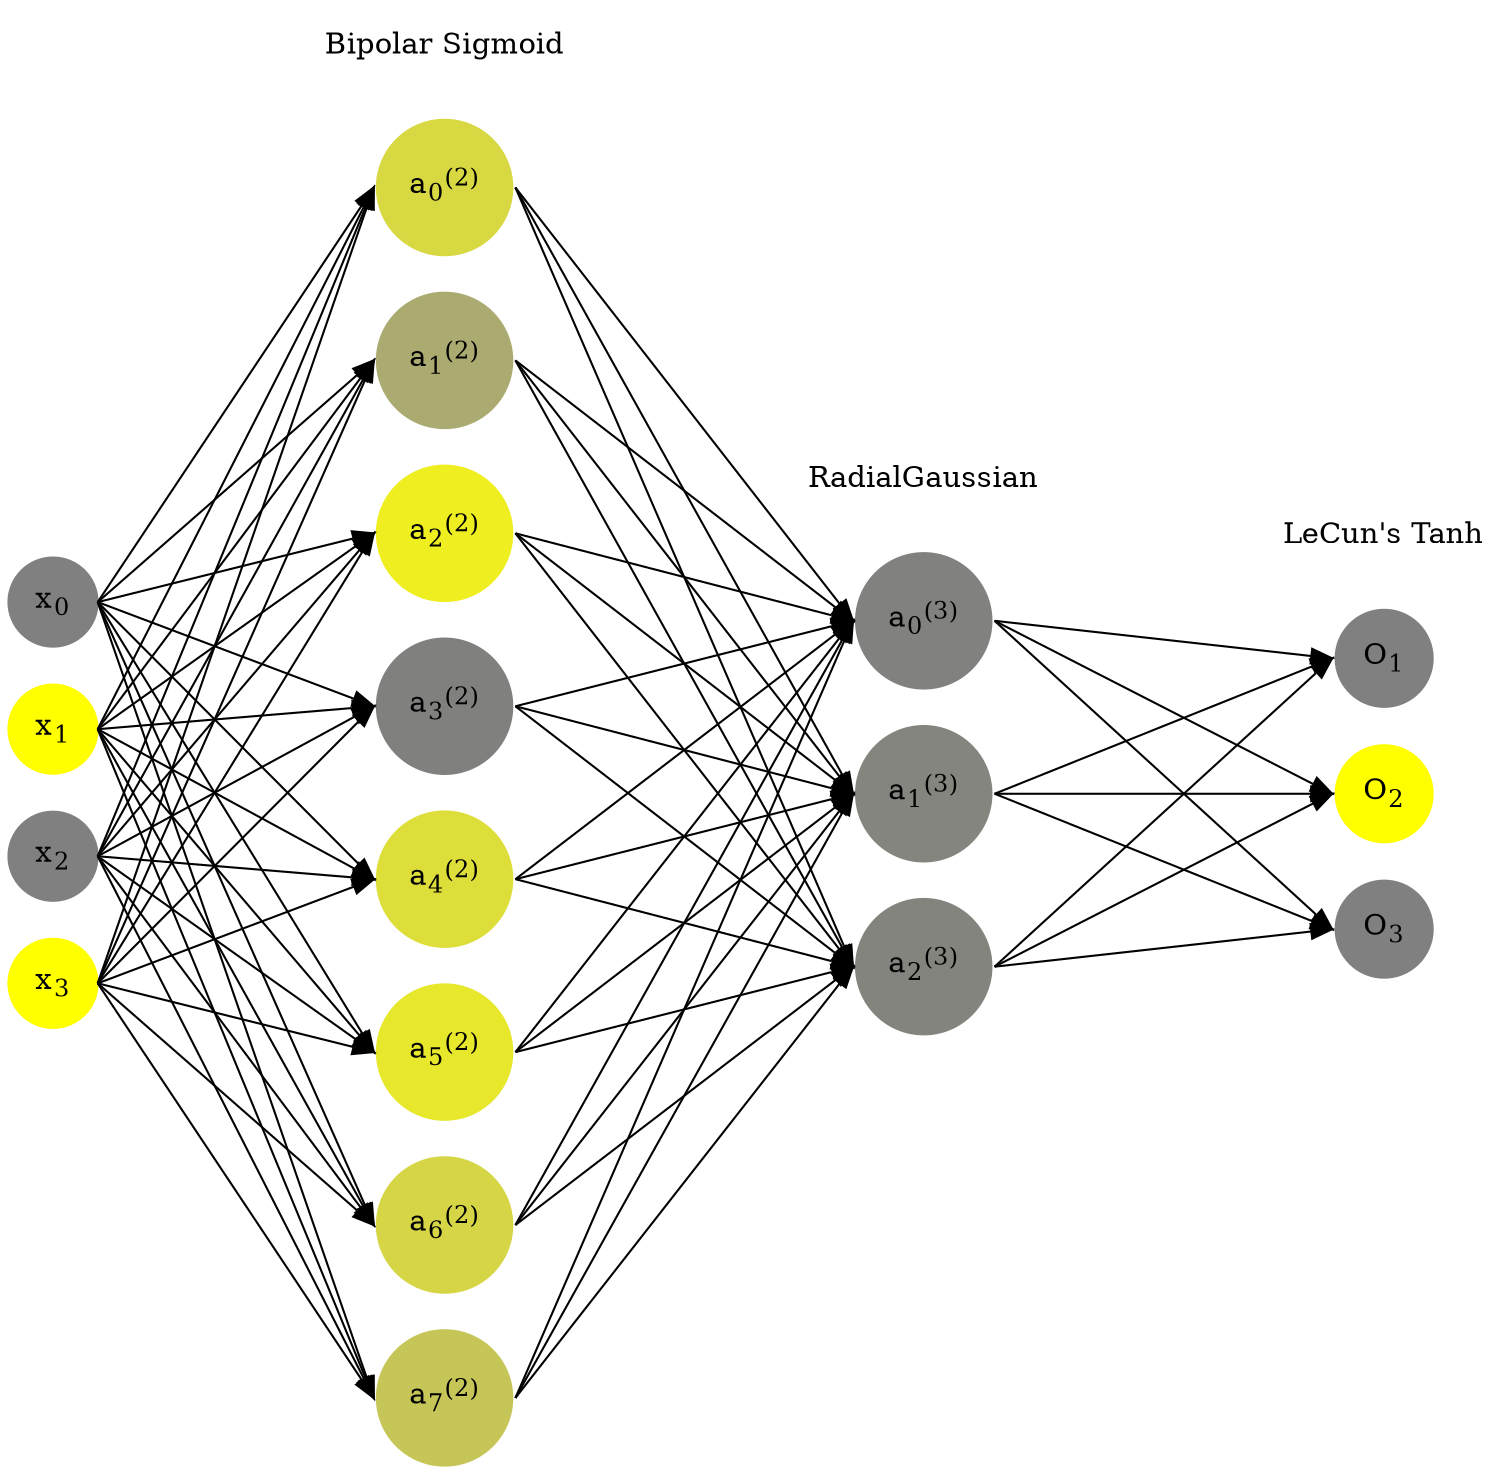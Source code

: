 digraph G {
	rankdir = LR;
	splines=false;
	edge[style=invis];
	ranksep= 1.4;
	{
	node [shape=circle, color="0.1667, 0.0, 0.5", style=filled, fillcolor="0.1667, 0.0, 0.5"];
	x0 [label=<x<sub>0</sub>>];
	}
	{
	node [shape=circle, color="0.1667, 1.0, 1.0", style=filled, fillcolor="0.1667, 1.0, 1.0"];
	x1 [label=<x<sub>1</sub>>];
	}
	{
	node [shape=circle, color="0.1667, 0.0, 0.5", style=filled, fillcolor="0.1667, 0.0, 0.5"];
	x2 [label=<x<sub>2</sub>>];
	}
	{
	node [shape=circle, color="0.1667, 1.0, 1.0", style=filled, fillcolor="0.1667, 1.0, 1.0"];
	x3 [label=<x<sub>3</sub>>];
	}
	{
	node [shape=circle, color="0.1667, 0.692236, 0.846118", style=filled, fillcolor="0.1667, 0.692236, 0.846118"];
	a02 [label=<a<sub>0</sub><sup>(2)</sup>>];
	}
	{
	node [shape=circle, color="0.1667, 0.341189, 0.670595", style=filled, fillcolor="0.1667, 0.341189, 0.670595"];
	a12 [label=<a<sub>1</sub><sup>(2)</sup>>];
	}
	{
	node [shape=circle, color="0.1667, 0.865036, 0.932518", style=filled, fillcolor="0.1667, 0.865036, 0.932518"];
	a22 [label=<a<sub>2</sub><sup>(2)</sup>>];
	}
	{
	node [shape=circle, color="0.1667, 0.006870, 0.503435", style=filled, fillcolor="0.1667, 0.006870, 0.503435"];
	a32 [label=<a<sub>3</sub><sup>(2)</sup>>];
	}
	{
	node [shape=circle, color="0.1667, 0.736917, 0.868459", style=filled, fillcolor="0.1667, 0.736917, 0.868459"];
	a42 [label=<a<sub>4</sub><sup>(2)</sup>>];
	}
	{
	node [shape=circle, color="0.1667, 0.806369, 0.903185", style=filled, fillcolor="0.1667, 0.806369, 0.903185"];
	a52 [label=<a<sub>5</sub><sup>(2)</sup>>];
	}
	{
	node [shape=circle, color="0.1667, 0.671055, 0.835528", style=filled, fillcolor="0.1667, 0.671055, 0.835528"];
	a62 [label=<a<sub>6</sub><sup>(2)</sup>>];
	}
	{
	node [shape=circle, color="0.1667, 0.553351, 0.776675", style=filled, fillcolor="0.1667, 0.553351, 0.776675"];
	a72 [label=<a<sub>7</sub><sup>(2)</sup>>];
	}
	{
	node [shape=circle, color="0.1667, 0.014272, 0.507136", style=filled, fillcolor="0.1667, 0.014272, 0.507136"];
	a03 [label=<a<sub>0</sub><sup>(3)</sup>>];
	}
	{
	node [shape=circle, color="0.1667, 0.045442, 0.522721", style=filled, fillcolor="0.1667, 0.045442, 0.522721"];
	a13 [label=<a<sub>1</sub><sup>(3)</sup>>];
	}
	{
	node [shape=circle, color="0.1667, 0.036109, 0.518054", style=filled, fillcolor="0.1667, 0.036109, 0.518054"];
	a23 [label=<a<sub>2</sub><sup>(3)</sup>>];
	}
	{
	node [shape=circle, color="0.1667, 0.0, 0.5", style=filled, fillcolor="0.1667, 0.0, 0.5"];
	O1 [label=<O<sub>1</sub>>];
	}
	{
	node [shape=circle, color="0.1667, 1.0, 1.0", style=filled, fillcolor="0.1667, 1.0, 1.0"];
	O2 [label=<O<sub>2</sub>>];
	}
	{
	node [shape=circle, color="0.1667, 0.0, 0.5", style=filled, fillcolor="0.1667, 0.0, 0.5"];
	O3 [label=<O<sub>3</sub>>];
	}
	{
	rank=same;
	x0->x1->x2->x3;
	}
	{
	rank=same;
	a02->a12->a22->a32->a42->a52->a62->a72;
	}
	{
	rank=same;
	a03->a13->a23;
	}
	{
	rank=same;
	O1->O2->O3;
	}
	l1 [shape=plaintext,label="Bipolar Sigmoid"];
	l1->a02;
	{rank=same; l1;a02};
	l2 [shape=plaintext,label="RadialGaussian"];
	l2->a03;
	{rank=same; l2;a03};
	l3 [shape=plaintext,label="LeCun's Tanh"];
	l3->O1;
	{rank=same; l3;O1};
edge[style=solid, tailport=e, headport=w];
	{x0;x1;x2;x3} -> {a02;a12;a22;a32;a42;a52;a62;a72};
	{a02;a12;a22;a32;a42;a52;a62;a72} -> {a03;a13;a23};
	{a03;a13;a23} -> {O1,O2,O3};
}